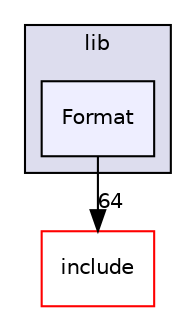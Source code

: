 digraph "lib/Format" {
  bgcolor=transparent;
  compound=true
  node [ fontsize="10", fontname="Helvetica"];
  edge [ labelfontsize="10", labelfontname="Helvetica"];
  subgraph clusterdir_97aefd0d527b934f1d99a682da8fe6a9 {
    graph [ bgcolor="#ddddee", pencolor="black", label="lib" fontname="Helvetica", fontsize="10", URL="dir_97aefd0d527b934f1d99a682da8fe6a9.html"]
  dir_622072bda297c56c77780b6a16b781a0 [shape=box, label="Format", style="filled", fillcolor="#eeeeff", pencolor="black", URL="dir_622072bda297c56c77780b6a16b781a0.html"];
  }
  dir_d44c64559bbebec7f509842c48db8b23 [shape=box label="include" color="red" URL="dir_d44c64559bbebec7f509842c48db8b23.html"];
  dir_622072bda297c56c77780b6a16b781a0->dir_d44c64559bbebec7f509842c48db8b23 [headlabel="64", labeldistance=1.5 headhref="dir_000042_000001.html"];
}
